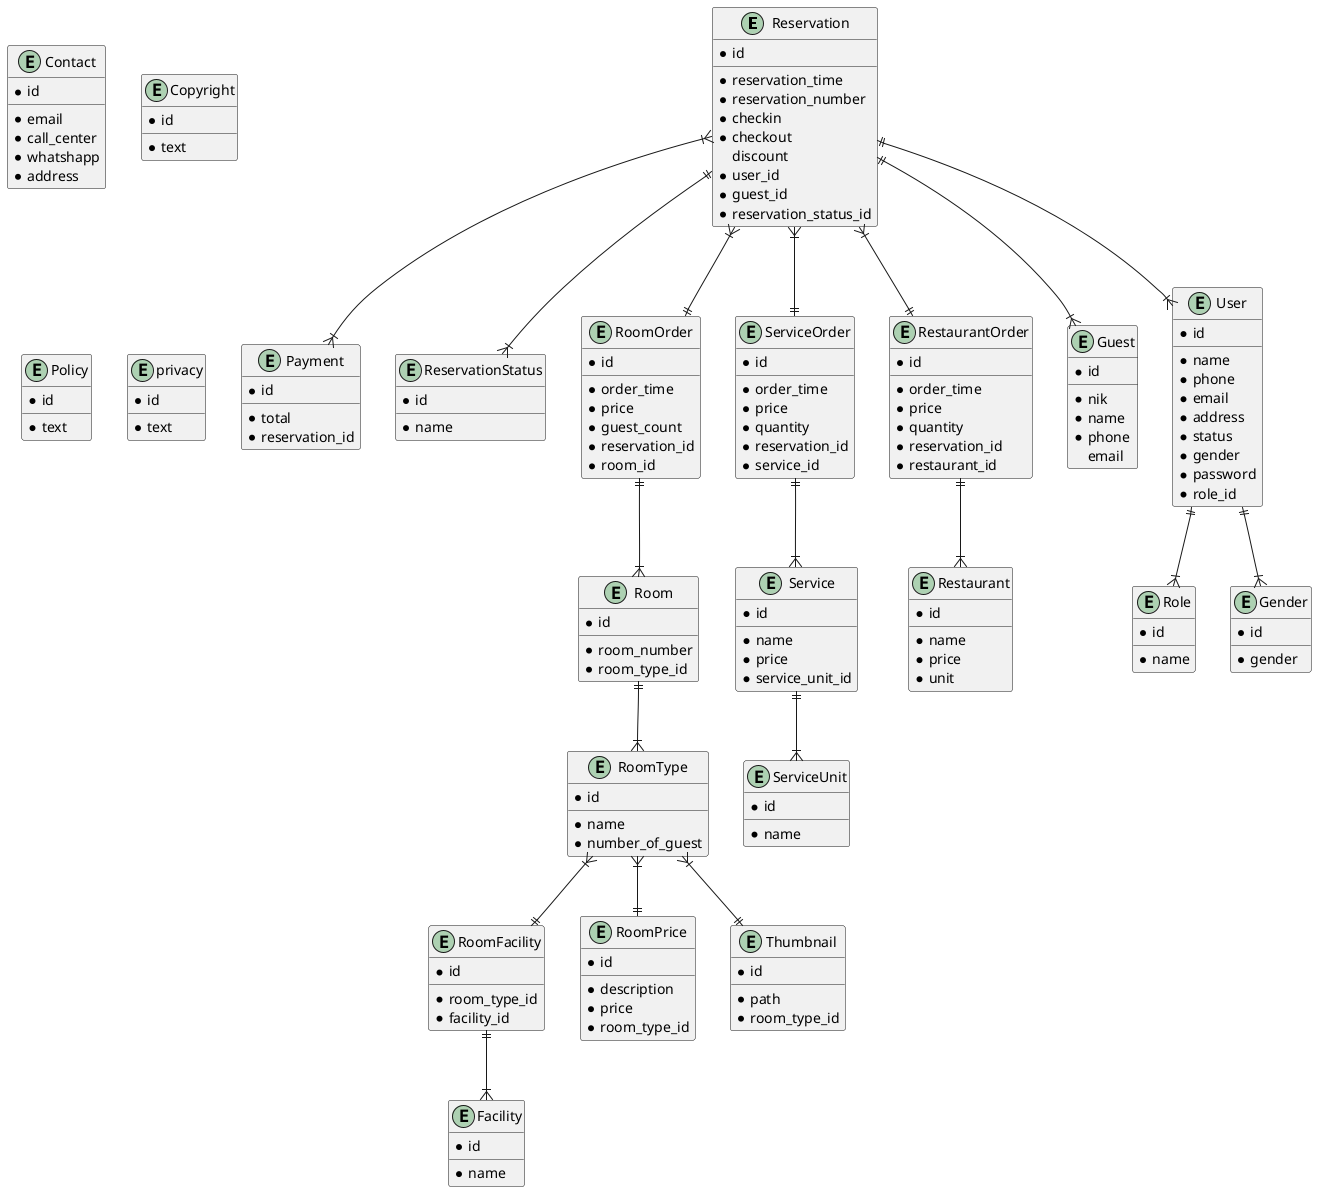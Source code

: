 @startuml SemuwainnDatabase
  entity Reservation {
    * id
    __
    * reservation_time
    * reservation_number
    * checkin
    * checkout
    discount
    * user_id
    * guest_id
    * reservation_status_id
  }

  entity Payment {
    * id
    __
    * total
    * reservation_id
  }

  entity ReservationStatus {
    * id
    __
    * name
  }

  entity RoomOrder {
    * id
    __
    * order_time
    * price
    * guest_count
    * reservation_id
    * room_id
  }

  entity ServiceOrder {
    * id
    __
    * order_time
    * price
    * quantity
    * reservation_id
    * service_id
  }

  entity Service {
    * id
    __
    * name
    * price
    * service_unit_id
  }

  entity ServiceUnit {
    * id
    __
    * name
  }

    entity RestaurantOrder {
    * id
    __
    * order_time
    * price
    * quantity
    * reservation_id
    * restaurant_id
  }

  entity Restaurant {
    * id
    __
    * name
    * price
    * unit
  }

  entity Guest {
    * id
    __
    * nik
    * name
    * phone
    email
  }

  entity User {
    * id
    __
    * name
    * phone
    * email
    * address
    * status
    * gender
    * password
    * role_id
  }

  entity Role {
    * id
    __
    * name
  }

  entity Gender {
    * id
    __
    * gender
  }

  entity RoomFacility {
    * id
    __
    * room_type_id
    * facility_id
  }

  entity Room {
    * id
    __
    * room_number
    * room_type_id
  }

  entity RoomType {
    * id
    __
    * name
    * number_of_guest
  }

  entity RoomPrice {
    * id
    __
    * description
    * price
    * room_type_id
  }

  entity Facility {
    * id
    __
    * name
  }

  entity Thumbnail {
    * id
    __
    * path
    * room_type_id
  }

  entity Contact {
    * id
    __
    * email
    * call_center
    * whatshapp
    * address
  }

  entity Copyright {
    * id
    __
    * text
  }

  entity Policy {
    * id
    __
    * text
  }

  entity privacy {
    * id
    __
    * text
  }

  Reservation ||--|{ ReservationStatus
  Reservation }|--|| RestaurantOrder
  Reservation }|--|| ServiceOrder
  Reservation ||--|{ User
  Reservation ||--|{ Guest
  Reservation }|--|| RoomOrder
  Reservation }|--|{ Payment
  RoomOrder ||--|{ Room
  Room ||--|{ RoomType
  RoomType }|--|| RoomPrice
  RoomType }|--|| RoomFacility
  RoomType }|--|| Thumbnail
  RoomFacility ||--|{ Facility
  ServiceOrder ||--|{ Service
  Service ||--|{ ServiceUnit
  RestaurantOrder ||--|{ Restaurant
  User ||--|{ Role
  User ||--|{ Gender

@enduml
